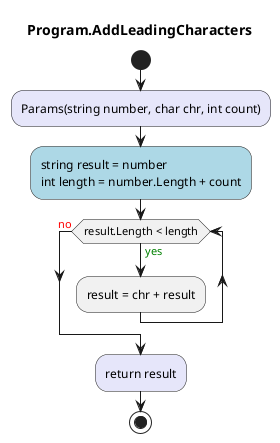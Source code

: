 @startuml Program.AddLeadingCharacters
title Program.AddLeadingCharacters
start
#Lavender:Params(string number, char chr, int count);
#LightBlue:string result = number
int length = number.Length + count;
while (result.Length < length) is (<color:green>yes)
    :result = chr + result;
endwhile (<color:red>no)
#Lavender:return result;
stop
@enduml
